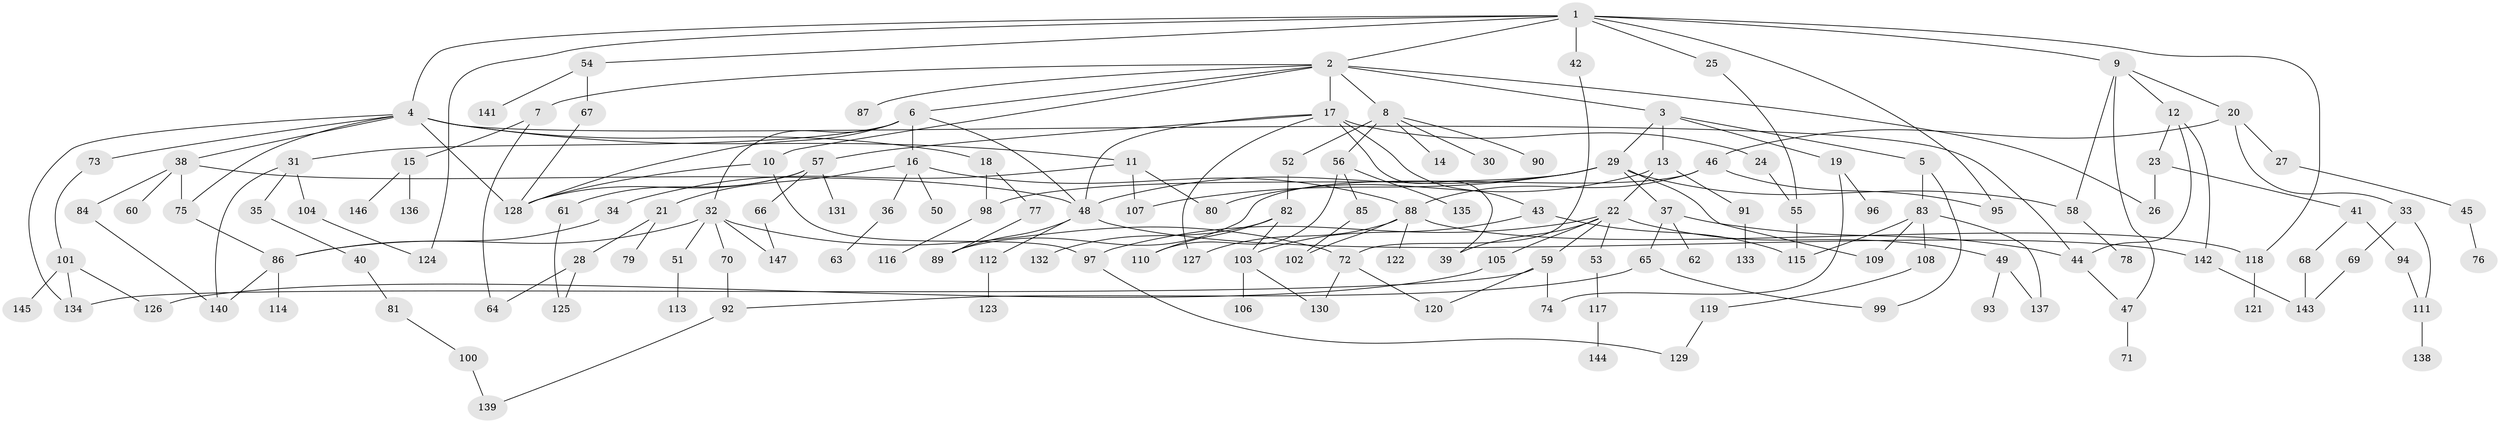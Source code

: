 // coarse degree distribution, {7: 0.02702702702702703, 9: 0.04054054054054054, 2: 0.3108108108108108, 6: 0.04054054054054054, 3: 0.1891891891891892, 4: 0.14864864864864866, 1: 0.14864864864864866, 8: 0.04054054054054054, 5: 0.05405405405405406}
// Generated by graph-tools (version 1.1) at 2025/36/03/04/25 23:36:05]
// undirected, 147 vertices, 201 edges
graph export_dot {
  node [color=gray90,style=filled];
  1;
  2;
  3;
  4;
  5;
  6;
  7;
  8;
  9;
  10;
  11;
  12;
  13;
  14;
  15;
  16;
  17;
  18;
  19;
  20;
  21;
  22;
  23;
  24;
  25;
  26;
  27;
  28;
  29;
  30;
  31;
  32;
  33;
  34;
  35;
  36;
  37;
  38;
  39;
  40;
  41;
  42;
  43;
  44;
  45;
  46;
  47;
  48;
  49;
  50;
  51;
  52;
  53;
  54;
  55;
  56;
  57;
  58;
  59;
  60;
  61;
  62;
  63;
  64;
  65;
  66;
  67;
  68;
  69;
  70;
  71;
  72;
  73;
  74;
  75;
  76;
  77;
  78;
  79;
  80;
  81;
  82;
  83;
  84;
  85;
  86;
  87;
  88;
  89;
  90;
  91;
  92;
  93;
  94;
  95;
  96;
  97;
  98;
  99;
  100;
  101;
  102;
  103;
  104;
  105;
  106;
  107;
  108;
  109;
  110;
  111;
  112;
  113;
  114;
  115;
  116;
  117;
  118;
  119;
  120;
  121;
  122;
  123;
  124;
  125;
  126;
  127;
  128;
  129;
  130;
  131;
  132;
  133;
  134;
  135;
  136;
  137;
  138;
  139;
  140;
  141;
  142;
  143;
  144;
  145;
  146;
  147;
  1 -- 2;
  1 -- 4;
  1 -- 9;
  1 -- 25;
  1 -- 42;
  1 -- 54;
  1 -- 118;
  1 -- 95;
  1 -- 124;
  2 -- 3;
  2 -- 6;
  2 -- 7;
  2 -- 8;
  2 -- 10;
  2 -- 17;
  2 -- 87;
  2 -- 26;
  3 -- 5;
  3 -- 13;
  3 -- 19;
  3 -- 29;
  4 -- 11;
  4 -- 18;
  4 -- 38;
  4 -- 73;
  4 -- 75;
  4 -- 134;
  4 -- 128;
  4 -- 44;
  5 -- 83;
  5 -- 99;
  6 -- 16;
  6 -- 31;
  6 -- 32;
  6 -- 128;
  6 -- 48;
  7 -- 15;
  7 -- 64;
  8 -- 14;
  8 -- 30;
  8 -- 52;
  8 -- 56;
  8 -- 90;
  9 -- 12;
  9 -- 20;
  9 -- 58;
  9 -- 47;
  10 -- 97;
  10 -- 128;
  11 -- 34;
  11 -- 80;
  11 -- 107;
  12 -- 23;
  12 -- 44;
  12 -- 142;
  13 -- 22;
  13 -- 91;
  13 -- 80;
  15 -- 136;
  15 -- 146;
  16 -- 21;
  16 -- 36;
  16 -- 50;
  16 -- 88;
  17 -- 24;
  17 -- 43;
  17 -- 57;
  17 -- 127;
  17 -- 48;
  17 -- 39;
  18 -- 77;
  18 -- 98;
  19 -- 74;
  19 -- 96;
  20 -- 27;
  20 -- 33;
  20 -- 46;
  21 -- 28;
  21 -- 79;
  22 -- 39;
  22 -- 49;
  22 -- 53;
  22 -- 59;
  22 -- 97;
  22 -- 105;
  23 -- 26;
  23 -- 41;
  24 -- 55;
  25 -- 55;
  27 -- 45;
  28 -- 64;
  28 -- 125;
  29 -- 37;
  29 -- 48;
  29 -- 107;
  29 -- 109;
  29 -- 98;
  29 -- 58;
  31 -- 35;
  31 -- 104;
  31 -- 140;
  32 -- 51;
  32 -- 70;
  32 -- 147;
  32 -- 72;
  32 -- 86;
  33 -- 69;
  33 -- 111;
  34 -- 86;
  35 -- 40;
  36 -- 63;
  37 -- 44;
  37 -- 62;
  37 -- 65;
  38 -- 60;
  38 -- 75;
  38 -- 84;
  38 -- 48;
  40 -- 81;
  41 -- 68;
  41 -- 94;
  42 -- 72;
  43 -- 103;
  43 -- 115;
  44 -- 47;
  45 -- 76;
  46 -- 95;
  46 -- 89;
  46 -- 88;
  47 -- 71;
  48 -- 112;
  48 -- 142;
  48 -- 89;
  49 -- 93;
  49 -- 137;
  51 -- 113;
  52 -- 82;
  53 -- 117;
  54 -- 67;
  54 -- 141;
  55 -- 115;
  56 -- 85;
  56 -- 110;
  56 -- 135;
  57 -- 61;
  57 -- 66;
  57 -- 131;
  57 -- 128;
  58 -- 78;
  59 -- 120;
  59 -- 74;
  59 -- 134;
  61 -- 125;
  65 -- 92;
  65 -- 99;
  66 -- 147;
  67 -- 128;
  68 -- 143;
  69 -- 143;
  70 -- 92;
  72 -- 130;
  72 -- 120;
  73 -- 101;
  75 -- 86;
  77 -- 89;
  81 -- 100;
  82 -- 103;
  82 -- 132;
  82 -- 110;
  83 -- 108;
  83 -- 137;
  83 -- 115;
  83 -- 109;
  84 -- 140;
  85 -- 102;
  86 -- 114;
  86 -- 140;
  88 -- 102;
  88 -- 122;
  88 -- 127;
  88 -- 118;
  91 -- 133;
  92 -- 139;
  94 -- 111;
  97 -- 129;
  98 -- 116;
  100 -- 139;
  101 -- 134;
  101 -- 145;
  101 -- 126;
  103 -- 106;
  103 -- 130;
  104 -- 124;
  105 -- 126;
  108 -- 119;
  111 -- 138;
  112 -- 123;
  117 -- 144;
  118 -- 121;
  119 -- 129;
  142 -- 143;
}
